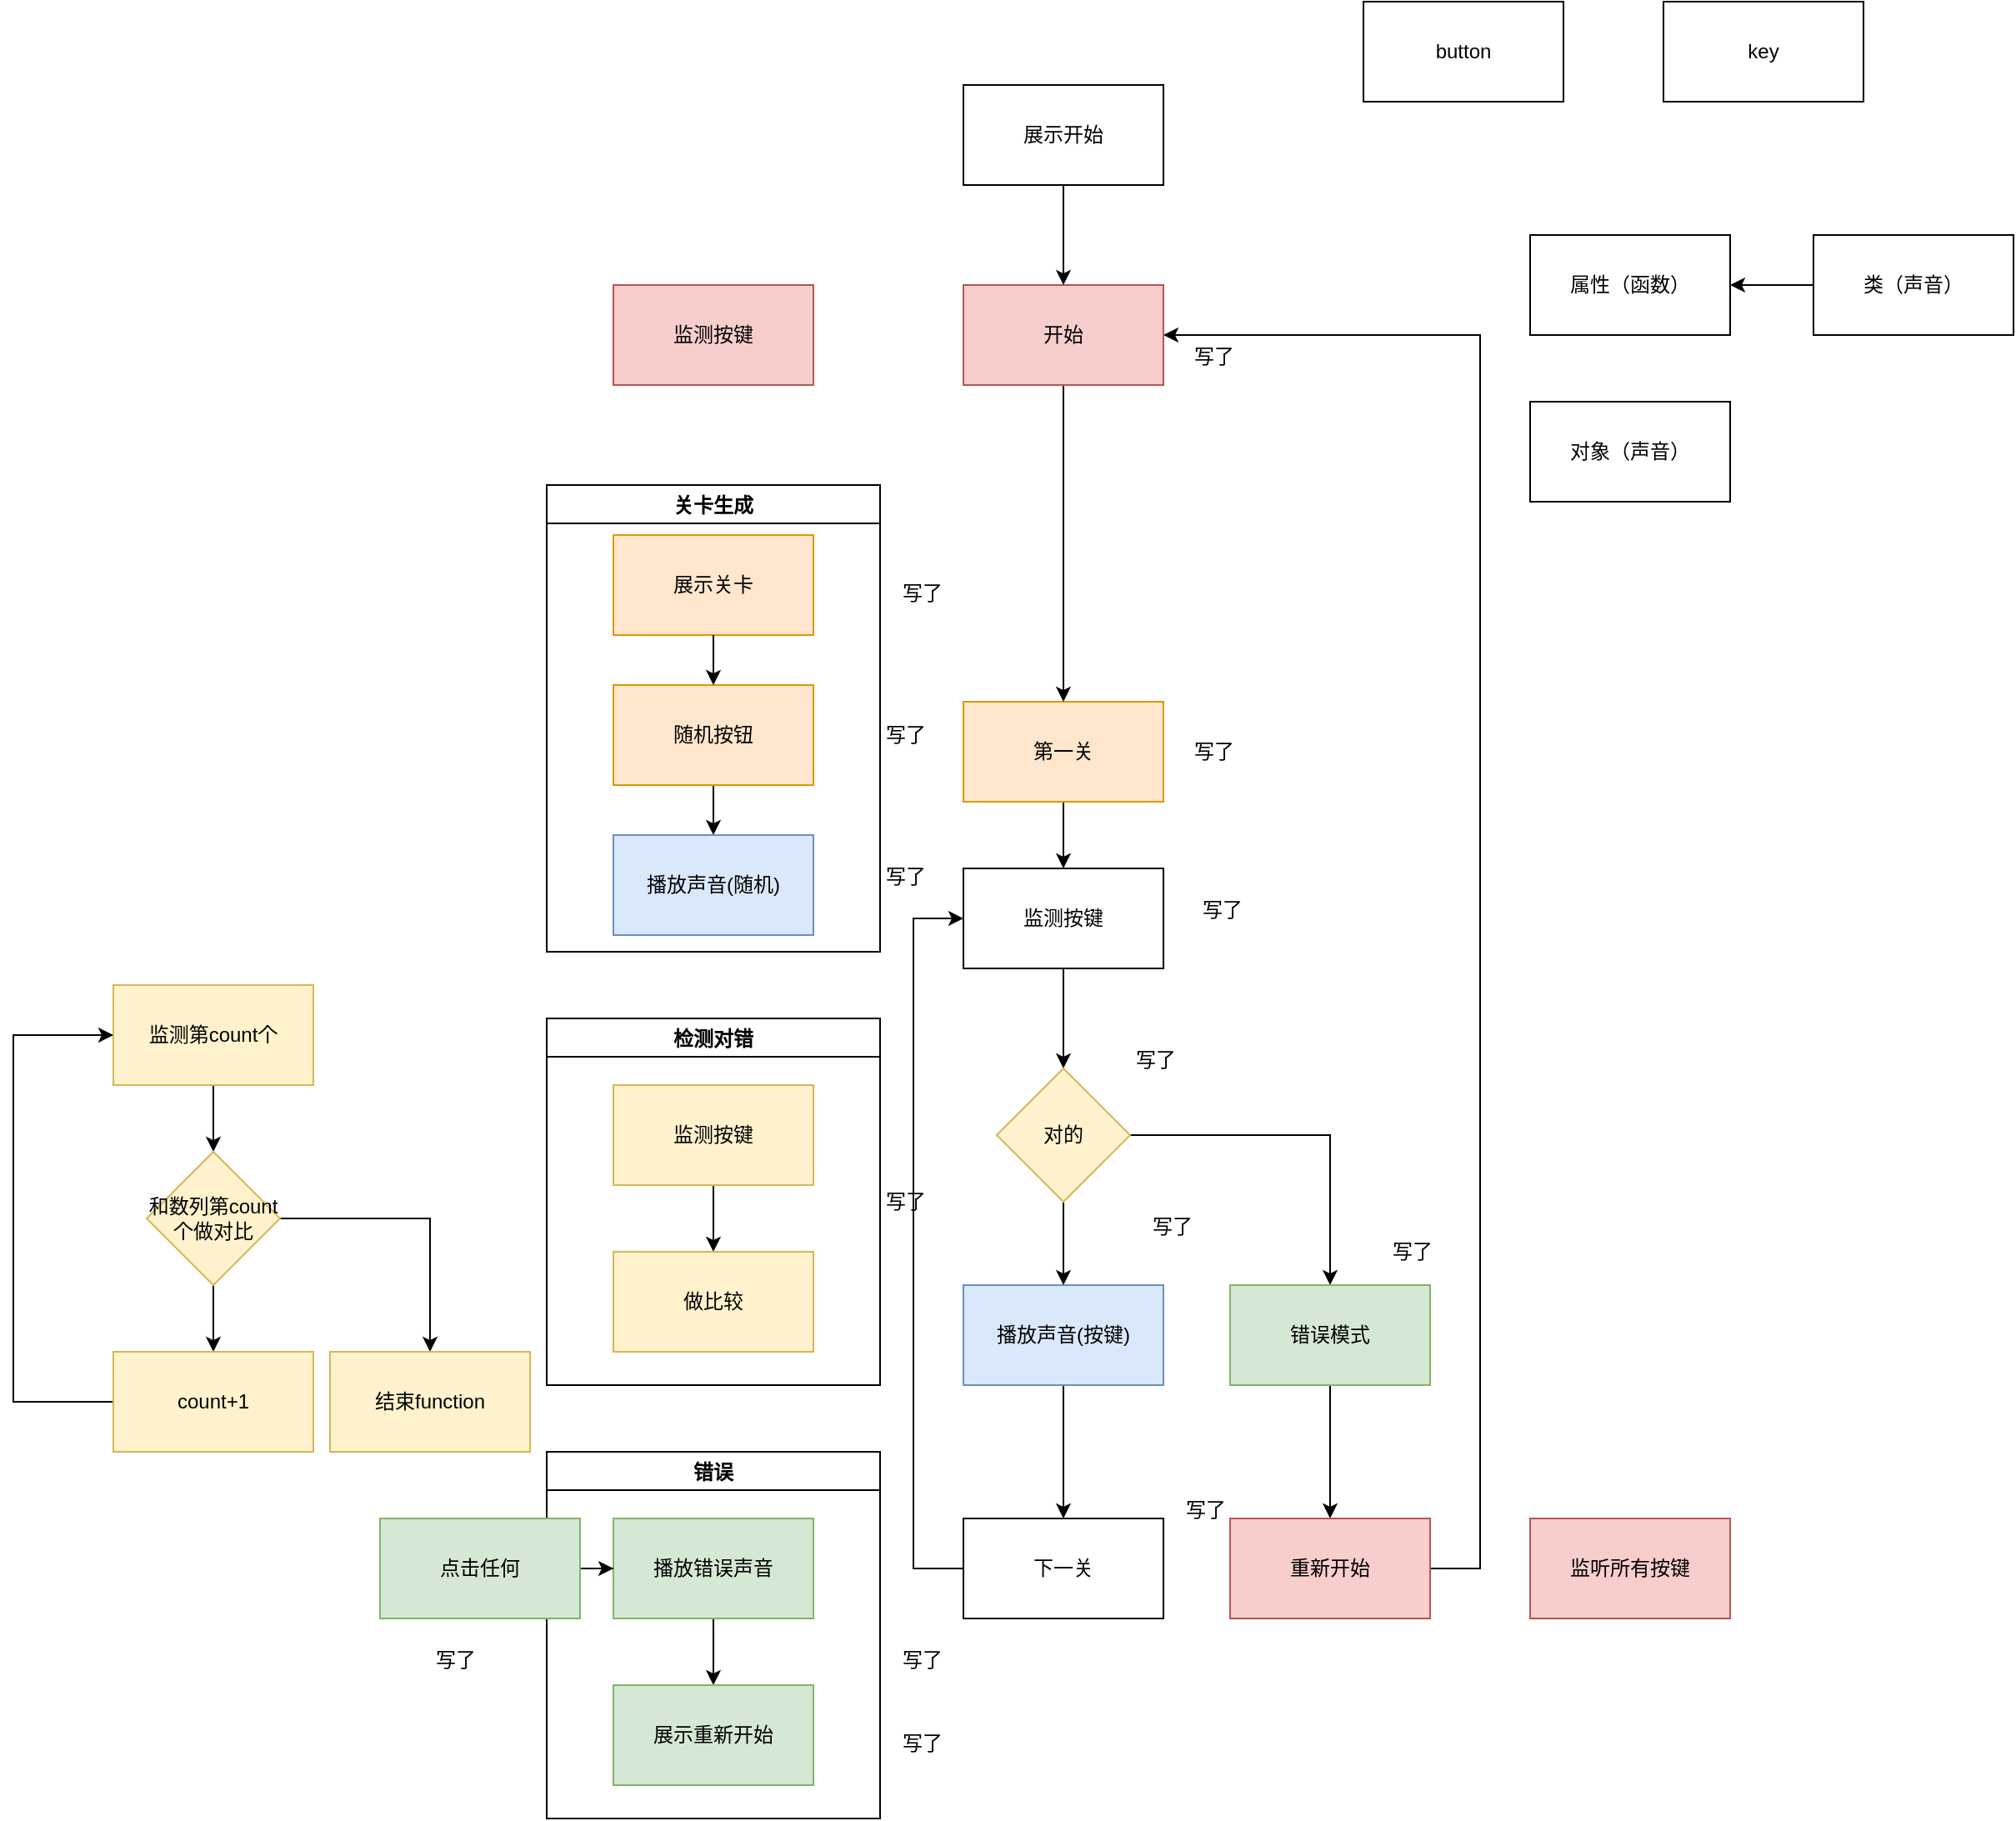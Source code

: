 <mxfile version="21.6.5" type="github">
  <diagram name="第 1 页" id="gGEv92tvZEpY9qFBoGDS">
    <mxGraphModel dx="1341" dy="692" grid="1" gridSize="10" guides="1" tooltips="1" connect="1" arrows="1" fold="1" page="1" pageScale="1" pageWidth="827" pageHeight="1169" math="0" shadow="0">
      <root>
        <mxCell id="0" />
        <mxCell id="1" parent="0" />
        <mxCell id="ofIGWuCIyzdLiL_eXTya-1" value="button" style="rounded=0;whiteSpace=wrap;html=1;" vertex="1" parent="1">
          <mxGeometry x="360" y="40" width="120" height="60" as="geometry" />
        </mxCell>
        <mxCell id="ofIGWuCIyzdLiL_eXTya-2" value="对象（声音）" style="rounded=0;whiteSpace=wrap;html=1;" vertex="1" parent="1">
          <mxGeometry x="460" y="280" width="120" height="60" as="geometry" />
        </mxCell>
        <mxCell id="ofIGWuCIyzdLiL_eXTya-3" value="key" style="rounded=0;whiteSpace=wrap;html=1;" vertex="1" parent="1">
          <mxGeometry x="540" y="40" width="120" height="60" as="geometry" />
        </mxCell>
        <mxCell id="ofIGWuCIyzdLiL_eXTya-4" value="属性（函数）" style="rounded=0;whiteSpace=wrap;html=1;" vertex="1" parent="1">
          <mxGeometry x="460" y="180" width="120" height="60" as="geometry" />
        </mxCell>
        <mxCell id="ofIGWuCIyzdLiL_eXTya-6" style="edgeStyle=orthogonalEdgeStyle;rounded=0;orthogonalLoop=1;jettySize=auto;html=1;" edge="1" parent="1" source="ofIGWuCIyzdLiL_eXTya-5" target="ofIGWuCIyzdLiL_eXTya-4">
          <mxGeometry relative="1" as="geometry" />
        </mxCell>
        <mxCell id="ofIGWuCIyzdLiL_eXTya-5" value="类（声音）" style="rounded=0;whiteSpace=wrap;html=1;" vertex="1" parent="1">
          <mxGeometry x="630" y="180" width="120" height="60" as="geometry" />
        </mxCell>
        <mxCell id="ofIGWuCIyzdLiL_eXTya-19" style="edgeStyle=orthogonalEdgeStyle;rounded=0;orthogonalLoop=1;jettySize=auto;html=1;" edge="1" parent="1" source="ofIGWuCIyzdLiL_eXTya-8" target="ofIGWuCIyzdLiL_eXTya-18">
          <mxGeometry relative="1" as="geometry" />
        </mxCell>
        <mxCell id="ofIGWuCIyzdLiL_eXTya-8" value="播放声音(按键)" style="rounded=0;whiteSpace=wrap;html=1;fillColor=#dae8fc;strokeColor=#6c8ebf;" vertex="1" parent="1">
          <mxGeometry x="120" y="810" width="120" height="60" as="geometry" />
        </mxCell>
        <mxCell id="ofIGWuCIyzdLiL_eXTya-11" style="edgeStyle=orthogonalEdgeStyle;rounded=0;orthogonalLoop=1;jettySize=auto;html=1;" edge="1" parent="1" source="ofIGWuCIyzdLiL_eXTya-9" target="ofIGWuCIyzdLiL_eXTya-10">
          <mxGeometry relative="1" as="geometry" />
        </mxCell>
        <mxCell id="ofIGWuCIyzdLiL_eXTya-9" value="监测按键" style="rounded=0;whiteSpace=wrap;html=1;" vertex="1" parent="1">
          <mxGeometry x="120" y="560" width="120" height="60" as="geometry" />
        </mxCell>
        <mxCell id="ofIGWuCIyzdLiL_eXTya-12" style="edgeStyle=orthogonalEdgeStyle;rounded=0;orthogonalLoop=1;jettySize=auto;html=1;" edge="1" parent="1" source="ofIGWuCIyzdLiL_eXTya-10" target="ofIGWuCIyzdLiL_eXTya-8">
          <mxGeometry relative="1" as="geometry" />
        </mxCell>
        <mxCell id="ofIGWuCIyzdLiL_eXTya-15" style="edgeStyle=orthogonalEdgeStyle;rounded=0;orthogonalLoop=1;jettySize=auto;html=1;" edge="1" parent="1" source="ofIGWuCIyzdLiL_eXTya-10" target="ofIGWuCIyzdLiL_eXTya-13">
          <mxGeometry relative="1" as="geometry" />
        </mxCell>
        <mxCell id="ofIGWuCIyzdLiL_eXTya-10" value="对的" style="rhombus;whiteSpace=wrap;html=1;fillColor=#fff2cc;strokeColor=#d6b656;" vertex="1" parent="1">
          <mxGeometry x="140" y="680" width="80" height="80" as="geometry" />
        </mxCell>
        <mxCell id="ofIGWuCIyzdLiL_eXTya-17" style="edgeStyle=orthogonalEdgeStyle;rounded=0;orthogonalLoop=1;jettySize=auto;html=1;" edge="1" parent="1" source="ofIGWuCIyzdLiL_eXTya-13" target="ofIGWuCIyzdLiL_eXTya-16">
          <mxGeometry relative="1" as="geometry" />
        </mxCell>
        <mxCell id="ofIGWuCIyzdLiL_eXTya-13" value="错误模式" style="rounded=0;whiteSpace=wrap;html=1;fillColor=#d5e8d4;strokeColor=#82b366;" vertex="1" parent="1">
          <mxGeometry x="280" y="810" width="120" height="60" as="geometry" />
        </mxCell>
        <mxCell id="ofIGWuCIyzdLiL_eXTya-23" style="edgeStyle=orthogonalEdgeStyle;rounded=0;orthogonalLoop=1;jettySize=auto;html=1;entryX=1;entryY=0.5;entryDx=0;entryDy=0;" edge="1" parent="1" source="ofIGWuCIyzdLiL_eXTya-16" target="ofIGWuCIyzdLiL_eXTya-22">
          <mxGeometry relative="1" as="geometry">
            <mxPoint x="270" y="400" as="targetPoint" />
            <Array as="points">
              <mxPoint x="430" y="980" />
              <mxPoint x="430" y="240" />
            </Array>
          </mxGeometry>
        </mxCell>
        <mxCell id="ofIGWuCIyzdLiL_eXTya-16" value="重新开始" style="rounded=0;whiteSpace=wrap;html=1;fillColor=#f8cecc;strokeColor=#b85450;" vertex="1" parent="1">
          <mxGeometry x="280" y="950" width="120" height="60" as="geometry" />
        </mxCell>
        <mxCell id="ofIGWuCIyzdLiL_eXTya-45" style="edgeStyle=orthogonalEdgeStyle;rounded=0;orthogonalLoop=1;jettySize=auto;html=1;" edge="1" parent="1" source="ofIGWuCIyzdLiL_eXTya-18" target="ofIGWuCIyzdLiL_eXTya-9">
          <mxGeometry relative="1" as="geometry">
            <Array as="points">
              <mxPoint x="90" y="980" />
              <mxPoint x="90" y="590" />
            </Array>
          </mxGeometry>
        </mxCell>
        <mxCell id="ofIGWuCIyzdLiL_eXTya-18" value="下一关" style="rounded=0;whiteSpace=wrap;html=1;" vertex="1" parent="1">
          <mxGeometry x="120" y="950" width="120" height="60" as="geometry" />
        </mxCell>
        <mxCell id="ofIGWuCIyzdLiL_eXTya-21" style="edgeStyle=orthogonalEdgeStyle;rounded=0;orthogonalLoop=1;jettySize=auto;html=1;" edge="1" parent="1" source="ofIGWuCIyzdLiL_eXTya-20" target="ofIGWuCIyzdLiL_eXTya-9">
          <mxGeometry relative="1" as="geometry" />
        </mxCell>
        <mxCell id="ofIGWuCIyzdLiL_eXTya-20" value="第一关" style="rounded=0;whiteSpace=wrap;html=1;fillColor=#ffe6cc;strokeColor=#d79b00;" vertex="1" parent="1">
          <mxGeometry x="120" y="460" width="120" height="60" as="geometry" />
        </mxCell>
        <mxCell id="ofIGWuCIyzdLiL_eXTya-24" style="edgeStyle=orthogonalEdgeStyle;rounded=0;orthogonalLoop=1;jettySize=auto;html=1;" edge="1" parent="1" source="ofIGWuCIyzdLiL_eXTya-22" target="ofIGWuCIyzdLiL_eXTya-20">
          <mxGeometry relative="1" as="geometry" />
        </mxCell>
        <mxCell id="ofIGWuCIyzdLiL_eXTya-22" value="开始" style="rounded=0;whiteSpace=wrap;html=1;fillColor=#f8cecc;strokeColor=#b85450;" vertex="1" parent="1">
          <mxGeometry x="120" y="210" width="120" height="60" as="geometry" />
        </mxCell>
        <mxCell id="ofIGWuCIyzdLiL_eXTya-28" value="" style="edgeStyle=orthogonalEdgeStyle;rounded=0;orthogonalLoop=1;jettySize=auto;html=1;" edge="1" parent="1" source="ofIGWuCIyzdLiL_eXTya-25" target="ofIGWuCIyzdLiL_eXTya-26">
          <mxGeometry relative="1" as="geometry" />
        </mxCell>
        <mxCell id="ofIGWuCIyzdLiL_eXTya-25" value="随机按钮" style="rounded=0;whiteSpace=wrap;html=1;fillColor=#ffe6cc;strokeColor=#d79b00;" vertex="1" parent="1">
          <mxGeometry x="-90" y="450" width="120" height="60" as="geometry" />
        </mxCell>
        <mxCell id="ofIGWuCIyzdLiL_eXTya-26" value="播放声音(随机)" style="rounded=0;whiteSpace=wrap;html=1;fillColor=#dae8fc;strokeColor=#6c8ebf;" vertex="1" parent="1">
          <mxGeometry x="-90" y="540" width="120" height="60" as="geometry" />
        </mxCell>
        <mxCell id="ofIGWuCIyzdLiL_eXTya-29" value="关卡生成" style="swimlane;" vertex="1" parent="1">
          <mxGeometry x="-130" y="330" width="200" height="280" as="geometry" />
        </mxCell>
        <mxCell id="ofIGWuCIyzdLiL_eXTya-43" value="展示关卡" style="rounded=0;whiteSpace=wrap;html=1;fillColor=#ffe6cc;strokeColor=#d79b00;" vertex="1" parent="ofIGWuCIyzdLiL_eXTya-29">
          <mxGeometry x="40" y="30" width="120" height="60" as="geometry" />
        </mxCell>
        <mxCell id="ofIGWuCIyzdLiL_eXTya-30" value="检测对错" style="swimlane;" vertex="1" parent="1">
          <mxGeometry x="-130" y="650" width="200" height="220" as="geometry">
            <mxRectangle x="-130" y="650" width="90" height="30" as="alternateBounds" />
          </mxGeometry>
        </mxCell>
        <mxCell id="ofIGWuCIyzdLiL_eXTya-33" value="" style="edgeStyle=orthogonalEdgeStyle;rounded=0;orthogonalLoop=1;jettySize=auto;html=1;" edge="1" parent="ofIGWuCIyzdLiL_eXTya-30" source="ofIGWuCIyzdLiL_eXTya-31" target="ofIGWuCIyzdLiL_eXTya-32">
          <mxGeometry relative="1" as="geometry" />
        </mxCell>
        <mxCell id="ofIGWuCIyzdLiL_eXTya-31" value="监测按键" style="rounded=0;whiteSpace=wrap;html=1;fillColor=#fff2cc;strokeColor=#d6b656;" vertex="1" parent="ofIGWuCIyzdLiL_eXTya-30">
          <mxGeometry x="40" y="40" width="120" height="60" as="geometry" />
        </mxCell>
        <mxCell id="ofIGWuCIyzdLiL_eXTya-32" value="做比较" style="rounded=0;whiteSpace=wrap;html=1;fillColor=#fff2cc;strokeColor=#d6b656;" vertex="1" parent="ofIGWuCIyzdLiL_eXTya-30">
          <mxGeometry x="40" y="140" width="120" height="60" as="geometry" />
        </mxCell>
        <mxCell id="ofIGWuCIyzdLiL_eXTya-34" value="错误" style="swimlane;" vertex="1" parent="1">
          <mxGeometry x="-130" y="910" width="200" height="220" as="geometry">
            <mxRectangle x="-130" y="650" width="90" height="30" as="alternateBounds" />
          </mxGeometry>
        </mxCell>
        <mxCell id="ofIGWuCIyzdLiL_eXTya-35" value="" style="edgeStyle=orthogonalEdgeStyle;rounded=0;orthogonalLoop=1;jettySize=auto;html=1;" edge="1" parent="ofIGWuCIyzdLiL_eXTya-34" source="ofIGWuCIyzdLiL_eXTya-36" target="ofIGWuCIyzdLiL_eXTya-37">
          <mxGeometry relative="1" as="geometry" />
        </mxCell>
        <mxCell id="ofIGWuCIyzdLiL_eXTya-36" value="播放错误声音" style="rounded=0;whiteSpace=wrap;html=1;fillColor=#d5e8d4;strokeColor=#82b366;" vertex="1" parent="ofIGWuCIyzdLiL_eXTya-34">
          <mxGeometry x="40" y="40" width="120" height="60" as="geometry" />
        </mxCell>
        <mxCell id="ofIGWuCIyzdLiL_eXTya-37" value="展示重新开始" style="rounded=0;whiteSpace=wrap;html=1;fillColor=#d5e8d4;strokeColor=#82b366;" vertex="1" parent="ofIGWuCIyzdLiL_eXTya-34">
          <mxGeometry x="40" y="140" width="120" height="60" as="geometry" />
        </mxCell>
        <mxCell id="ofIGWuCIyzdLiL_eXTya-41" style="edgeStyle=orthogonalEdgeStyle;rounded=0;orthogonalLoop=1;jettySize=auto;html=1;" edge="1" parent="1" source="ofIGWuCIyzdLiL_eXTya-40" target="ofIGWuCIyzdLiL_eXTya-22">
          <mxGeometry relative="1" as="geometry" />
        </mxCell>
        <mxCell id="ofIGWuCIyzdLiL_eXTya-40" value="展示开始" style="rounded=0;whiteSpace=wrap;html=1;" vertex="1" parent="1">
          <mxGeometry x="120" y="90" width="120" height="60" as="geometry" />
        </mxCell>
        <mxCell id="ofIGWuCIyzdLiL_eXTya-42" value="监测按键" style="rounded=0;whiteSpace=wrap;html=1;fillColor=#f8cecc;strokeColor=#b85450;" vertex="1" parent="1">
          <mxGeometry x="-90" y="210" width="120" height="60" as="geometry" />
        </mxCell>
        <mxCell id="ofIGWuCIyzdLiL_eXTya-44" style="edgeStyle=orthogonalEdgeStyle;rounded=0;orthogonalLoop=1;jettySize=auto;html=1;" edge="1" parent="1" source="ofIGWuCIyzdLiL_eXTya-43" target="ofIGWuCIyzdLiL_eXTya-25">
          <mxGeometry relative="1" as="geometry" />
        </mxCell>
        <mxCell id="ofIGWuCIyzdLiL_eXTya-46" value="写了" style="text;html=1;align=center;verticalAlign=middle;resizable=0;points=[];autosize=1;strokeColor=none;fillColor=none;" vertex="1" parent="1">
          <mxGeometry x="245" y="238" width="50" height="30" as="geometry" />
        </mxCell>
        <mxCell id="ofIGWuCIyzdLiL_eXTya-47" value="写了" style="text;html=1;align=center;verticalAlign=middle;resizable=0;points=[];autosize=1;strokeColor=none;fillColor=none;" vertex="1" parent="1">
          <mxGeometry x="70" y="380" width="50" height="30" as="geometry" />
        </mxCell>
        <mxCell id="ofIGWuCIyzdLiL_eXTya-48" value="写了" style="text;html=1;align=center;verticalAlign=middle;resizable=0;points=[];autosize=1;strokeColor=none;fillColor=none;" vertex="1" parent="1">
          <mxGeometry x="60" y="465" width="50" height="30" as="geometry" />
        </mxCell>
        <mxCell id="ofIGWuCIyzdLiL_eXTya-49" value="写了" style="text;html=1;align=center;verticalAlign=middle;resizable=0;points=[];autosize=1;strokeColor=none;fillColor=none;" vertex="1" parent="1">
          <mxGeometry x="60" y="550" width="50" height="30" as="geometry" />
        </mxCell>
        <mxCell id="ofIGWuCIyzdLiL_eXTya-50" value="写了" style="text;html=1;align=center;verticalAlign=middle;resizable=0;points=[];autosize=1;strokeColor=none;fillColor=none;" vertex="1" parent="1">
          <mxGeometry x="245" y="475" width="50" height="30" as="geometry" />
        </mxCell>
        <mxCell id="ofIGWuCIyzdLiL_eXTya-51" value="写了" style="text;html=1;align=center;verticalAlign=middle;resizable=0;points=[];autosize=1;strokeColor=none;fillColor=none;" vertex="1" parent="1">
          <mxGeometry x="250" y="570" width="50" height="30" as="geometry" />
        </mxCell>
        <mxCell id="ofIGWuCIyzdLiL_eXTya-58" value="" style="edgeStyle=orthogonalEdgeStyle;rounded=0;orthogonalLoop=1;jettySize=auto;html=1;" edge="1" parent="1" source="ofIGWuCIyzdLiL_eXTya-52" target="ofIGWuCIyzdLiL_eXTya-56">
          <mxGeometry relative="1" as="geometry" />
        </mxCell>
        <mxCell id="ofIGWuCIyzdLiL_eXTya-52" value="监测第count个" style="rounded=0;whiteSpace=wrap;html=1;fillColor=#fff2cc;strokeColor=#d6b656;" vertex="1" parent="1">
          <mxGeometry x="-390" y="630" width="120" height="60" as="geometry" />
        </mxCell>
        <mxCell id="ofIGWuCIyzdLiL_eXTya-60" value="" style="edgeStyle=orthogonalEdgeStyle;rounded=0;orthogonalLoop=1;jettySize=auto;html=1;" edge="1" parent="1" source="ofIGWuCIyzdLiL_eXTya-56" target="ofIGWuCIyzdLiL_eXTya-59">
          <mxGeometry relative="1" as="geometry" />
        </mxCell>
        <mxCell id="ofIGWuCIyzdLiL_eXTya-62" value="" style="edgeStyle=orthogonalEdgeStyle;rounded=0;orthogonalLoop=1;jettySize=auto;html=1;" edge="1" parent="1" source="ofIGWuCIyzdLiL_eXTya-56" target="ofIGWuCIyzdLiL_eXTya-61">
          <mxGeometry relative="1" as="geometry" />
        </mxCell>
        <mxCell id="ofIGWuCIyzdLiL_eXTya-56" value="和数列第count个做对比" style="rhombus;whiteSpace=wrap;html=1;fillColor=#fff2cc;strokeColor=#d6b656;rounded=0;" vertex="1" parent="1">
          <mxGeometry x="-370" y="730" width="80" height="80" as="geometry" />
        </mxCell>
        <mxCell id="ofIGWuCIyzdLiL_eXTya-64" style="edgeStyle=orthogonalEdgeStyle;rounded=0;orthogonalLoop=1;jettySize=auto;html=1;" edge="1" parent="1" source="ofIGWuCIyzdLiL_eXTya-59" target="ofIGWuCIyzdLiL_eXTya-52">
          <mxGeometry relative="1" as="geometry">
            <Array as="points">
              <mxPoint x="-450" y="880" />
              <mxPoint x="-450" y="660" />
            </Array>
          </mxGeometry>
        </mxCell>
        <mxCell id="ofIGWuCIyzdLiL_eXTya-59" value="count+1" style="rounded=0;whiteSpace=wrap;html=1;fillColor=#fff2cc;strokeColor=#d6b656;" vertex="1" parent="1">
          <mxGeometry x="-390" y="850" width="120" height="60" as="geometry" />
        </mxCell>
        <mxCell id="ofIGWuCIyzdLiL_eXTya-61" value="结束function" style="whiteSpace=wrap;html=1;fillColor=#fff2cc;strokeColor=#d6b656;rounded=0;" vertex="1" parent="1">
          <mxGeometry x="-260" y="850" width="120" height="60" as="geometry" />
        </mxCell>
        <mxCell id="ofIGWuCIyzdLiL_eXTya-65" value="写了" style="text;html=1;align=center;verticalAlign=middle;resizable=0;points=[];autosize=1;strokeColor=none;fillColor=none;" vertex="1" parent="1">
          <mxGeometry x="60" y="745" width="50" height="30" as="geometry" />
        </mxCell>
        <mxCell id="ofIGWuCIyzdLiL_eXTya-66" value="写了" style="text;html=1;align=center;verticalAlign=middle;resizable=0;points=[];autosize=1;strokeColor=none;fillColor=none;" vertex="1" parent="1">
          <mxGeometry x="210" y="660" width="50" height="30" as="geometry" />
        </mxCell>
        <mxCell id="ofIGWuCIyzdLiL_eXTya-68" value="" style="edgeStyle=orthogonalEdgeStyle;rounded=0;orthogonalLoop=1;jettySize=auto;html=1;" edge="1" parent="1" source="ofIGWuCIyzdLiL_eXTya-67" target="ofIGWuCIyzdLiL_eXTya-36">
          <mxGeometry relative="1" as="geometry" />
        </mxCell>
        <mxCell id="ofIGWuCIyzdLiL_eXTya-67" value="点击任何" style="rounded=0;whiteSpace=wrap;html=1;fillColor=#d5e8d4;strokeColor=#82b366;" vertex="1" parent="1">
          <mxGeometry x="-230" y="950" width="120" height="60" as="geometry" />
        </mxCell>
        <mxCell id="ofIGWuCIyzdLiL_eXTya-69" value="写了" style="text;html=1;align=center;verticalAlign=middle;resizable=0;points=[];autosize=1;strokeColor=none;fillColor=none;" vertex="1" parent="1">
          <mxGeometry x="220" y="760" width="50" height="30" as="geometry" />
        </mxCell>
        <mxCell id="ofIGWuCIyzdLiL_eXTya-70" value="写了" style="text;html=1;align=center;verticalAlign=middle;resizable=0;points=[];autosize=1;strokeColor=none;fillColor=none;" vertex="1" parent="1">
          <mxGeometry x="70" y="1020" width="50" height="30" as="geometry" />
        </mxCell>
        <mxCell id="ofIGWuCIyzdLiL_eXTya-71" value="写了" style="text;html=1;align=center;verticalAlign=middle;resizable=0;points=[];autosize=1;strokeColor=none;fillColor=none;" vertex="1" parent="1">
          <mxGeometry x="-210" y="1020" width="50" height="30" as="geometry" />
        </mxCell>
        <mxCell id="ofIGWuCIyzdLiL_eXTya-72" value="写了" style="text;html=1;align=center;verticalAlign=middle;resizable=0;points=[];autosize=1;strokeColor=none;fillColor=none;" vertex="1" parent="1">
          <mxGeometry x="240" y="930" width="50" height="30" as="geometry" />
        </mxCell>
        <mxCell id="ofIGWuCIyzdLiL_eXTya-73" value="写了" style="text;html=1;align=center;verticalAlign=middle;resizable=0;points=[];autosize=1;strokeColor=none;fillColor=none;" vertex="1" parent="1">
          <mxGeometry x="70" y="1070" width="50" height="30" as="geometry" />
        </mxCell>
        <mxCell id="ofIGWuCIyzdLiL_eXTya-74" value="写了" style="text;html=1;align=center;verticalAlign=middle;resizable=0;points=[];autosize=1;strokeColor=none;fillColor=none;" vertex="1" parent="1">
          <mxGeometry x="364" y="775" width="50" height="30" as="geometry" />
        </mxCell>
        <mxCell id="ofIGWuCIyzdLiL_eXTya-75" value="监听所有按键" style="rounded=0;whiteSpace=wrap;html=1;fillColor=#f8cecc;strokeColor=#b85450;" vertex="1" parent="1">
          <mxGeometry x="460" y="950" width="120" height="60" as="geometry" />
        </mxCell>
      </root>
    </mxGraphModel>
  </diagram>
</mxfile>
